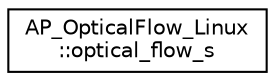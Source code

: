 digraph "Graphical Class Hierarchy"
{
 // INTERACTIVE_SVG=YES
  edge [fontname="Helvetica",fontsize="10",labelfontname="Helvetica",labelfontsize="10"];
  node [fontname="Helvetica",fontsize="10",shape=record];
  rankdir="LR";
  Node1 [label="AP_OpticalFlow_Linux\l::optical_flow_s",height=0.2,width=0.4,color="black", fillcolor="white", style="filled",URL="$structAP__OpticalFlow__Linux_1_1optical__flow__s.html"];
}
